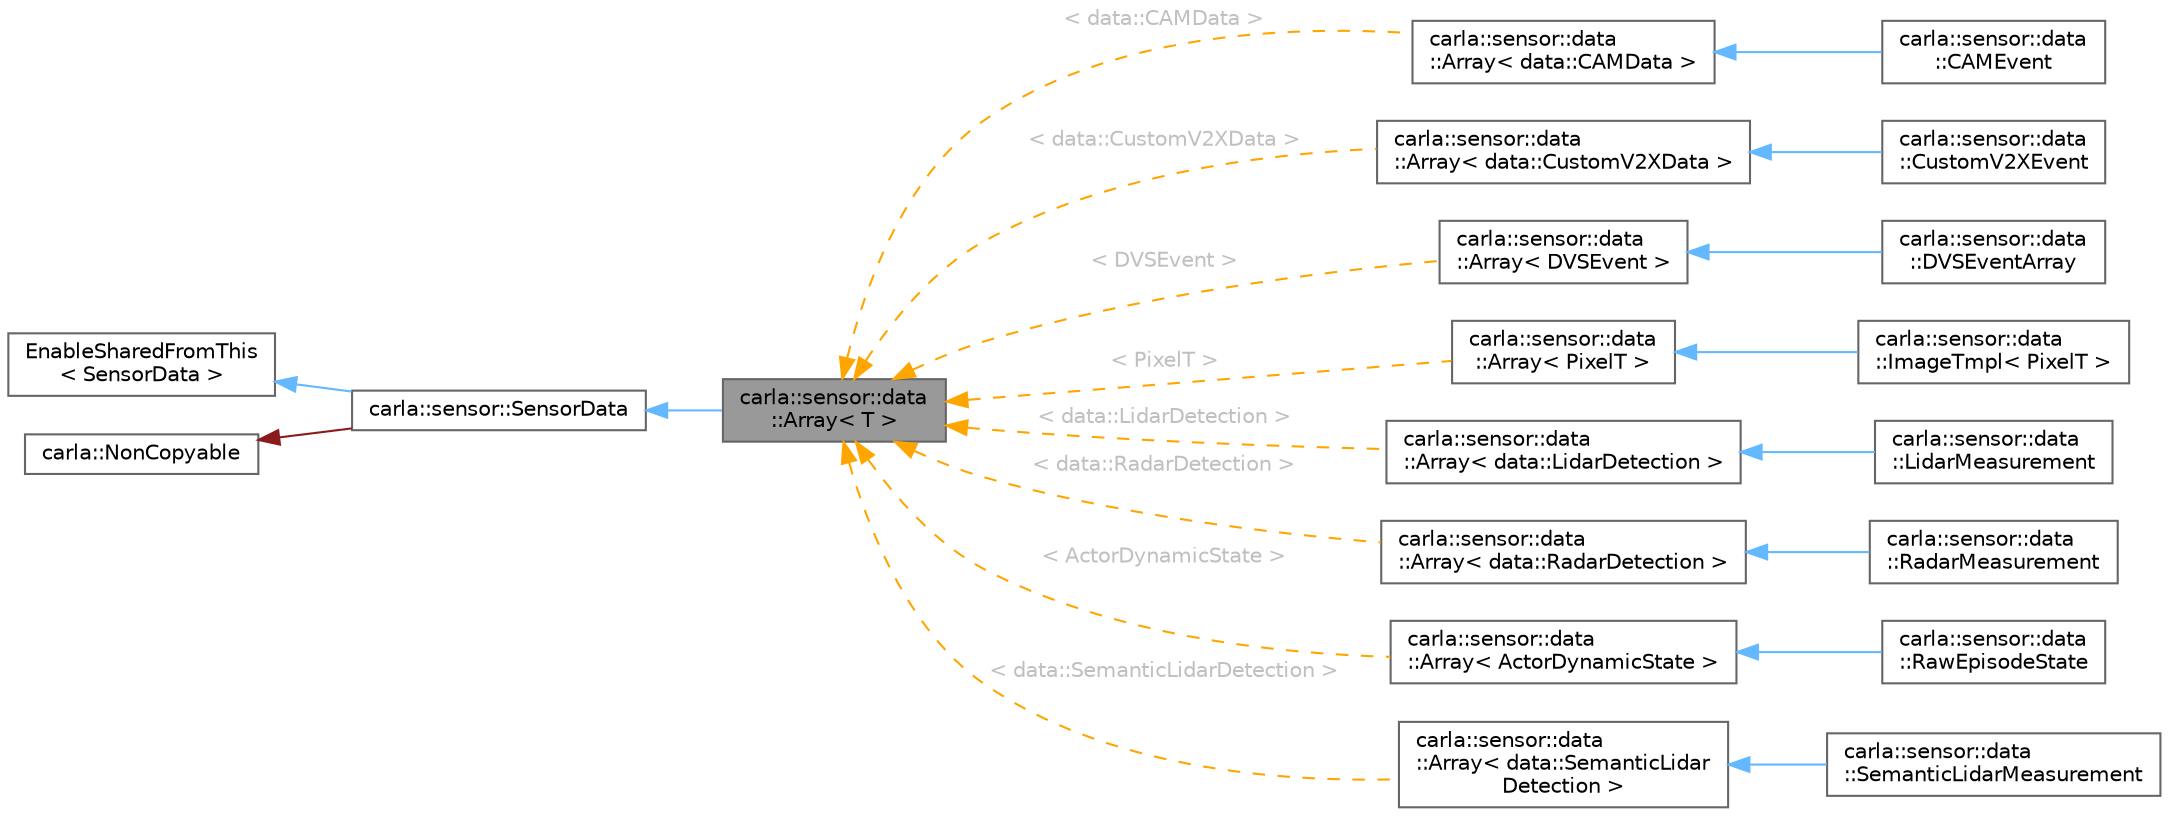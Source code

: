 digraph "carla::sensor::data::Array&lt; T &gt;"
{
 // INTERACTIVE_SVG=YES
 // LATEX_PDF_SIZE
  bgcolor="transparent";
  edge [fontname=Helvetica,fontsize=10,labelfontname=Helvetica,labelfontsize=10];
  node [fontname=Helvetica,fontsize=10,shape=box,height=0.2,width=0.4];
  rankdir="LR";
  Node1 [id="Node000001",label="carla::sensor::data\l::Array\< T \>",height=0.2,width=0.4,color="gray40", fillcolor="grey60", style="filled", fontcolor="black",tooltip="Base class for all the sensor data consisting of an array of items."];
  Node2 -> Node1 [id="edge1_Node000001_Node000002",dir="back",color="steelblue1",style="solid",tooltip=" "];
  Node2 [id="Node000002",label="carla::sensor::SensorData",height=0.2,width=0.4,color="gray40", fillcolor="white", style="filled",URL="$df/d8c/classcarla_1_1sensor_1_1SensorData.html",tooltip="Base class for all the objects containing data generated by a sensor."];
  Node3 -> Node2 [id="edge2_Node000002_Node000003",dir="back",color="steelblue1",style="solid",tooltip=" "];
  Node3 [id="Node000003",label="EnableSharedFromThis\l\< SensorData \>",height=0.2,width=0.4,color="gray40", fillcolor="white", style="filled",URL="$da/d05/classEnableSharedFromThis.html",tooltip=" "];
  Node4 -> Node2 [id="edge3_Node000002_Node000004",dir="back",color="firebrick4",style="solid",tooltip=" "];
  Node4 [id="Node000004",label="carla::NonCopyable",height=0.2,width=0.4,color="gray40", fillcolor="white", style="filled",URL="$d4/d8b/classcarla_1_1NonCopyable.html",tooltip="Inherit (privately) to suppress copy/move construction and assignment."];
  Node1 -> Node5 [id="edge4_Node000001_Node000005",dir="back",color="orange",style="dashed",tooltip=" ",label=" \< data::CAMData \>",fontcolor="grey" ];
  Node5 [id="Node000005",label="carla::sensor::data\l::Array\< data::CAMData \>",height=0.2,width=0.4,color="gray40", fillcolor="white", style="filled",URL="$d2/dcc/classcarla_1_1sensor_1_1data_1_1Array.html",tooltip=" "];
  Node5 -> Node6 [id="edge5_Node000005_Node000006",dir="back",color="steelblue1",style="solid",tooltip=" "];
  Node6 [id="Node000006",label="carla::sensor::data\l::CAMEvent",height=0.2,width=0.4,color="gray40", fillcolor="white", style="filled",URL="$d5/d7c/classcarla_1_1sensor_1_1data_1_1CAMEvent.html",tooltip=" "];
  Node1 -> Node7 [id="edge6_Node000001_Node000007",dir="back",color="orange",style="dashed",tooltip=" ",label=" \< data::CustomV2XData \>",fontcolor="grey" ];
  Node7 [id="Node000007",label="carla::sensor::data\l::Array\< data::CustomV2XData \>",height=0.2,width=0.4,color="gray40", fillcolor="white", style="filled",URL="$d2/dcc/classcarla_1_1sensor_1_1data_1_1Array.html",tooltip=" "];
  Node7 -> Node8 [id="edge7_Node000007_Node000008",dir="back",color="steelblue1",style="solid",tooltip=" "];
  Node8 [id="Node000008",label="carla::sensor::data\l::CustomV2XEvent",height=0.2,width=0.4,color="gray40", fillcolor="white", style="filled",URL="$dc/df1/classcarla_1_1sensor_1_1data_1_1CustomV2XEvent.html",tooltip=" "];
  Node1 -> Node9 [id="edge8_Node000001_Node000009",dir="back",color="orange",style="dashed",tooltip=" ",label=" \< DVSEvent \>",fontcolor="grey" ];
  Node9 [id="Node000009",label="carla::sensor::data\l::Array\< DVSEvent \>",height=0.2,width=0.4,color="gray40", fillcolor="white", style="filled",URL="$d2/dcc/classcarla_1_1sensor_1_1data_1_1Array.html",tooltip=" "];
  Node9 -> Node10 [id="edge9_Node000009_Node000010",dir="back",color="steelblue1",style="solid",tooltip=" "];
  Node10 [id="Node000010",label="carla::sensor::data\l::DVSEventArray",height=0.2,width=0.4,color="gray40", fillcolor="white", style="filled",URL="$df/dc1/classcarla_1_1sensor_1_1data_1_1DVSEventArray.html",tooltip="An array of DVS Events in an image structure HxW"];
  Node1 -> Node11 [id="edge10_Node000001_Node000011",dir="back",color="orange",style="dashed",tooltip=" ",label=" \< PixelT \>",fontcolor="grey" ];
  Node11 [id="Node000011",label="carla::sensor::data\l::Array\< PixelT \>",height=0.2,width=0.4,color="gray40", fillcolor="white", style="filled",URL="$d2/dcc/classcarla_1_1sensor_1_1data_1_1Array.html",tooltip=" "];
  Node11 -> Node12 [id="edge11_Node000011_Node000012",dir="back",color="steelblue1",style="solid",tooltip=" "];
  Node12 [id="Node000012",label="carla::sensor::data\l::ImageTmpl\< PixelT \>",height=0.2,width=0.4,color="gray40", fillcolor="white", style="filled",URL="$df/d55/classcarla_1_1sensor_1_1data_1_1ImageTmpl.html",tooltip="Templated image for any type of pixel."];
  Node1 -> Node13 [id="edge12_Node000001_Node000013",dir="back",color="orange",style="dashed",tooltip=" ",label=" \< data::LidarDetection \>",fontcolor="grey" ];
  Node13 [id="Node000013",label="carla::sensor::data\l::Array\< data::LidarDetection \>",height=0.2,width=0.4,color="gray40", fillcolor="white", style="filled",URL="$d2/dcc/classcarla_1_1sensor_1_1data_1_1Array.html",tooltip=" "];
  Node13 -> Node14 [id="edge13_Node000013_Node000014",dir="back",color="steelblue1",style="solid",tooltip=" "];
  Node14 [id="Node000014",label="carla::sensor::data\l::LidarMeasurement",height=0.2,width=0.4,color="gray40", fillcolor="white", style="filled",URL="$df/d8d/classcarla_1_1sensor_1_1data_1_1LidarMeasurement.html",tooltip="Measurement produced by a Lidar."];
  Node1 -> Node15 [id="edge14_Node000001_Node000015",dir="back",color="orange",style="dashed",tooltip=" ",label=" \< data::RadarDetection \>",fontcolor="grey" ];
  Node15 [id="Node000015",label="carla::sensor::data\l::Array\< data::RadarDetection \>",height=0.2,width=0.4,color="gray40", fillcolor="white", style="filled",URL="$d2/dcc/classcarla_1_1sensor_1_1data_1_1Array.html",tooltip=" "];
  Node15 -> Node16 [id="edge15_Node000015_Node000016",dir="back",color="steelblue1",style="solid",tooltip=" "];
  Node16 [id="Node000016",label="carla::sensor::data\l::RadarMeasurement",height=0.2,width=0.4,color="gray40", fillcolor="white", style="filled",URL="$d6/dfa/classcarla_1_1sensor_1_1data_1_1RadarMeasurement.html",tooltip="Measurement produced by a Radar."];
  Node1 -> Node17 [id="edge16_Node000001_Node000017",dir="back",color="orange",style="dashed",tooltip=" ",label=" \< ActorDynamicState \>",fontcolor="grey" ];
  Node17 [id="Node000017",label="carla::sensor::data\l::Array\< ActorDynamicState \>",height=0.2,width=0.4,color="gray40", fillcolor="white", style="filled",URL="$d2/dcc/classcarla_1_1sensor_1_1data_1_1Array.html",tooltip=" "];
  Node17 -> Node18 [id="edge17_Node000017_Node000018",dir="back",color="steelblue1",style="solid",tooltip=" "];
  Node18 [id="Node000018",label="carla::sensor::data\l::RawEpisodeState",height=0.2,width=0.4,color="gray40", fillcolor="white", style="filled",URL="$d4/d68/classcarla_1_1sensor_1_1data_1_1RawEpisodeState.html",tooltip="State of the episode at a given frame."];
  Node1 -> Node19 [id="edge18_Node000001_Node000019",dir="back",color="orange",style="dashed",tooltip=" ",label=" \< data::SemanticLidarDetection \>",fontcolor="grey" ];
  Node19 [id="Node000019",label="carla::sensor::data\l::Array\< data::SemanticLidar\lDetection \>",height=0.2,width=0.4,color="gray40", fillcolor="white", style="filled",URL="$d2/dcc/classcarla_1_1sensor_1_1data_1_1Array.html",tooltip=" "];
  Node19 -> Node20 [id="edge19_Node000019_Node000020",dir="back",color="steelblue1",style="solid",tooltip=" "];
  Node20 [id="Node000020",label="carla::sensor::data\l::SemanticLidarMeasurement",height=0.2,width=0.4,color="gray40", fillcolor="white", style="filled",URL="$d0/dd5/classcarla_1_1sensor_1_1data_1_1SemanticLidarMeasurement.html",tooltip="Measurement produced by a Lidar."];
}
